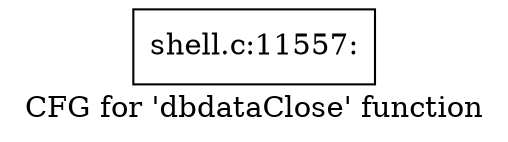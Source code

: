digraph "CFG for 'dbdataClose' function" {
	label="CFG for 'dbdataClose' function";

	Node0x560276d1d6c0 [shape=record,label="{shell.c:11557:}"];
}
